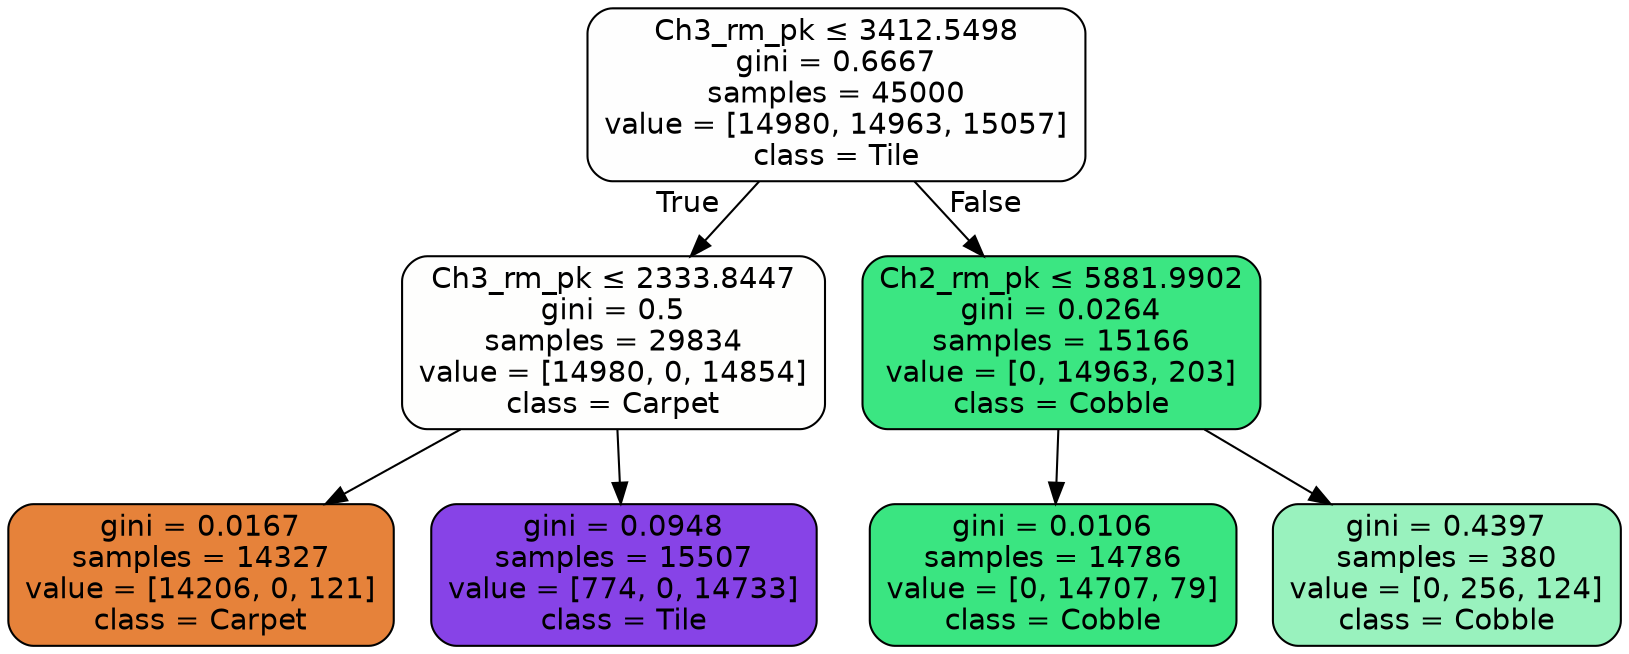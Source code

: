 digraph Tree {
node [shape=box, style="filled, rounded", color="black", fontname=helvetica] ;
edge [fontname=helvetica] ;
0 [label=<Ch3_rm_pk &le; 3412.5498<br/>gini = 0.6667<br/>samples = 45000<br/>value = [14980, 14963, 15057]<br/>class = Tile>, fillcolor="#8139e501"] ;
1 [label=<Ch3_rm_pk &le; 2333.8447<br/>gini = 0.5<br/>samples = 29834<br/>value = [14980, 0, 14854]<br/>class = Carpet>, fillcolor="#e5813902"] ;
0 -> 1 [labeldistance=2.5, labelangle=45, headlabel="True"] ;
2 [label=<gini = 0.0167<br/>samples = 14327<br/>value = [14206, 0, 121]<br/>class = Carpet>, fillcolor="#e58139fd"] ;
1 -> 2 ;
3 [label=<gini = 0.0948<br/>samples = 15507<br/>value = [774, 0, 14733]<br/>class = Tile>, fillcolor="#8139e5f2"] ;
1 -> 3 ;
4 [label=<Ch2_rm_pk &le; 5881.9902<br/>gini = 0.0264<br/>samples = 15166<br/>value = [0, 14963, 203]<br/>class = Cobble>, fillcolor="#39e581fc"] ;
0 -> 4 [labeldistance=2.5, labelangle=-45, headlabel="False"] ;
5 [label=<gini = 0.0106<br/>samples = 14786<br/>value = [0, 14707, 79]<br/>class = Cobble>, fillcolor="#39e581fe"] ;
4 -> 5 ;
6 [label=<gini = 0.4397<br/>samples = 380<br/>value = [0, 256, 124]<br/>class = Cobble>, fillcolor="#39e58183"] ;
4 -> 6 ;
}